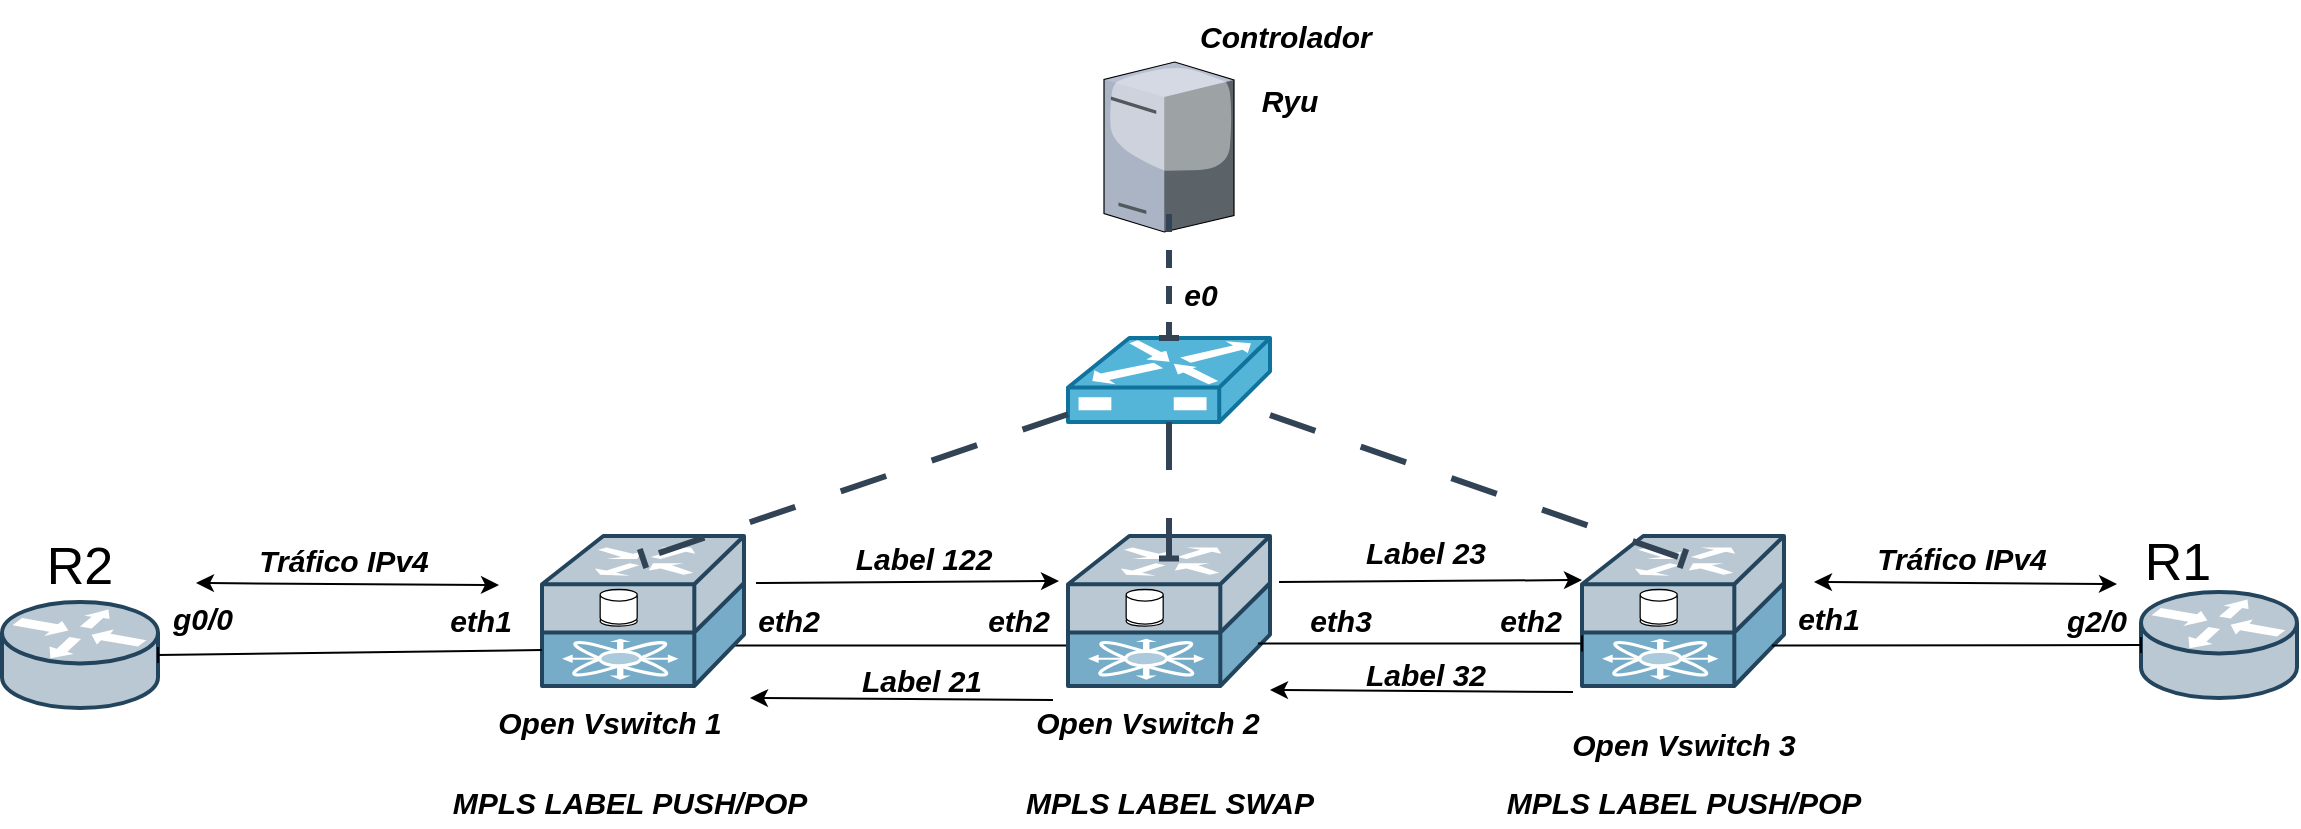 <mxfile version="24.7.5">
  <diagram name="Página-1" id="s3OMrO0p6jmiYu_DmSFK">
    <mxGraphModel dx="1877" dy="1790" grid="1" gridSize="10" guides="1" tooltips="1" connect="1" arrows="1" fold="1" page="1" pageScale="1" pageWidth="827" pageHeight="1169" math="0" shadow="0">
      <root>
        <mxCell id="0" />
        <mxCell id="1" parent="0" />
        <mxCell id="3uJrxtnBRZQrfx2Aj6_I-8" value="" style="verticalLabelPosition=bottom;aspect=fixed;html=1;verticalAlign=top;strokeColor=none;align=center;outlineConnect=0;shape=mxgraph.citrix.tower_server;rounded=1;" parent="1" vertex="1">
          <mxGeometry x="434" y="-859" width="65" height="85" as="geometry" />
        </mxCell>
        <mxCell id="3uJrxtnBRZQrfx2Aj6_I-30" style="edgeStyle=none;rounded=1;orthogonalLoop=1;jettySize=auto;html=1;exitX=0.85;exitY=0.73;exitDx=0;exitDy=0;exitPerimeter=0;fontFamily=Helvetica;fontSize=12;fontColor=default;entryX=0;entryY=0.73;entryDx=0;entryDy=0;entryPerimeter=0;endArrow=baseDash;endFill=0;" parent="1" source="3uJrxtnBRZQrfx2Aj6_I-17" target="3uJrxtnBRZQrfx2Aj6_I-19" edge="1">
          <mxGeometry relative="1" as="geometry">
            <mxPoint x="410" y="-567" as="targetPoint" />
          </mxGeometry>
        </mxCell>
        <mxCell id="3uJrxtnBRZQrfx2Aj6_I-17" value="" style="shape=mxgraph.cisco.routers.isci_router;sketch=0;html=1;pointerEvents=1;dashed=0;strokeWidth=2;verticalLabelPosition=bottom;verticalAlign=top;align=center;outlineConnect=0;rounded=1;fontFamily=Helvetica;fontSize=12;fillColor=#bac8d3;strokeColor=#23445d;points=[[0,0.5,0,0,0],[0,0.76,0,0,0],[0.16,0.15,0,0,0],[0.5,0.15,0,0,0],[0.5,1,0,0,0],[0.85,0.73,0,0,0],[1,0,0,0,0],[1,0.5,0,0,0]];" parent="1" vertex="1">
          <mxGeometry x="153" y="-622" width="101" height="75" as="geometry" />
        </mxCell>
        <mxCell id="3uJrxtnBRZQrfx2Aj6_I-19" value="" style="shape=mxgraph.cisco.routers.isci_router;sketch=0;html=1;pointerEvents=1;dashed=0;strokeWidth=2;verticalLabelPosition=bottom;verticalAlign=top;align=center;outlineConnect=0;rounded=1;fontFamily=Helvetica;fontSize=12;fillColor=#bac8d3;strokeColor=#23445d;points=[[0,0.5,0,0,0],[0,0.73,0,0,0],[0.16,0.15,0,0,0],[0.5,0.15,0,0,0],[0.5,1,0,0,0],[0.94,0.73,0,0,0],[1,0,0,0,0],[1,0.5,0,0,0]];" parent="1" vertex="1">
          <mxGeometry x="416" y="-622" width="101" height="75" as="geometry" />
        </mxCell>
        <mxCell id="3uJrxtnBRZQrfx2Aj6_I-20" value="" style="shape=mxgraph.cisco.routers.isci_router;sketch=0;html=1;pointerEvents=1;dashed=0;strokeWidth=2;verticalLabelPosition=bottom;verticalAlign=top;align=center;outlineConnect=0;rounded=1;fontFamily=Helvetica;fontSize=12;fillColor=#bac8d3;strokeColor=#23445d;points=[[0,0.5,0,0,0],[0,0.73,0,0,0],[0.16,0.15,0,0,0],[0.5,0.15,0,0,0],[0.5,1,0,0,0],[0.94,0.73,0,0,0],[1,0,0,0,0],[1,0.5,0,0,0]];" parent="1" vertex="1">
          <mxGeometry x="673" y="-622" width="101" height="75" as="geometry" />
        </mxCell>
        <mxCell id="3uJrxtnBRZQrfx2Aj6_I-21" value="" style="shape=mxgraph.cisco.misc.bbsm;sketch=0;html=1;pointerEvents=1;dashed=0;fillColor=#55b5d8;strokeColor=#10739e;strokeWidth=2;verticalLabelPosition=bottom;verticalAlign=top;align=center;outlineConnect=0;rounded=1;fontFamily=Helvetica;fontSize=12;" parent="1" vertex="1">
          <mxGeometry x="416" y="-721" width="101" height="42" as="geometry" />
        </mxCell>
        <mxCell id="3uJrxtnBRZQrfx2Aj6_I-22" style="edgeStyle=none;rounded=1;orthogonalLoop=1;jettySize=auto;html=1;entryX=0.5;entryY=0.15;entryDx=0;entryDy=0;entryPerimeter=0;fontFamily=Helvetica;fontSize=12;fontColor=default;endArrow=baseDash;endFill=0;dashed=1;dashPattern=8 8;fillColor=#647687;strokeColor=#314354;strokeWidth=3;" parent="1" source="3uJrxtnBRZQrfx2Aj6_I-21" target="3uJrxtnBRZQrfx2Aj6_I-17" edge="1">
          <mxGeometry relative="1" as="geometry" />
        </mxCell>
        <mxCell id="3uJrxtnBRZQrfx2Aj6_I-23" style="edgeStyle=none;rounded=1;orthogonalLoop=1;jettySize=auto;html=1;entryX=0.5;entryY=0.15;entryDx=0;entryDy=0;entryPerimeter=0;fontFamily=Helvetica;fontSize=12;fontColor=default;endArrow=baseDash;endFill=0;dashed=1;dashPattern=8 8;strokeWidth=3;fillColor=#647687;strokeColor=#314354;" parent="1" source="3uJrxtnBRZQrfx2Aj6_I-21" target="3uJrxtnBRZQrfx2Aj6_I-19" edge="1">
          <mxGeometry relative="1" as="geometry" />
        </mxCell>
        <mxCell id="3uJrxtnBRZQrfx2Aj6_I-24" style="edgeStyle=none;rounded=1;orthogonalLoop=1;jettySize=auto;html=1;entryX=0.5;entryY=0.15;entryDx=0;entryDy=0;entryPerimeter=0;fontFamily=Helvetica;fontSize=12;fontColor=default;endArrow=baseDash;endFill=0;dashed=1;dashPattern=8 8;strokeWidth=3;fillColor=#647687;strokeColor=#314354;" parent="1" source="3uJrxtnBRZQrfx2Aj6_I-21" target="3uJrxtnBRZQrfx2Aj6_I-20" edge="1">
          <mxGeometry relative="1" as="geometry" />
        </mxCell>
        <mxCell id="3uJrxtnBRZQrfx2Aj6_I-27" style="edgeStyle=none;rounded=1;orthogonalLoop=1;jettySize=auto;html=1;entryX=0.5;entryY=0;entryDx=0;entryDy=0;entryPerimeter=0;fontFamily=Helvetica;fontSize=12;fontColor=default;endArrow=baseDash;endFill=0;dashed=1;strokeWidth=3;fillColor=#647687;strokeColor=#314354;" parent="1" target="3uJrxtnBRZQrfx2Aj6_I-21" edge="1">
          <mxGeometry relative="1" as="geometry">
            <mxPoint x="466.5" y="-783" as="sourcePoint" />
          </mxGeometry>
        </mxCell>
        <mxCell id="3uJrxtnBRZQrfx2Aj6_I-32" style="edgeStyle=none;rounded=1;orthogonalLoop=1;jettySize=auto;html=1;exitX=0.94;exitY=0.73;exitDx=0;exitDy=0;exitPerimeter=0;entryX=0;entryY=0.73;entryDx=0;entryDy=0;entryPerimeter=0;fontFamily=Helvetica;fontSize=12;fontColor=default;endArrow=baseDash;endFill=0;" parent="1" edge="1">
          <mxGeometry relative="1" as="geometry">
            <mxPoint x="510.94" y="-568.25" as="sourcePoint" />
            <mxPoint x="673" y="-568.25" as="targetPoint" />
          </mxGeometry>
        </mxCell>
        <mxCell id="3uJrxtnBRZQrfx2Aj6_I-33" value="" style="shape=mxgraph.cisco.routers.router;sketch=0;html=1;pointerEvents=1;dashed=0;fillColor=#bac8d3;strokeColor=#23445d;strokeWidth=2;verticalLabelPosition=bottom;verticalAlign=top;align=center;outlineConnect=0;rounded=1;fontFamily=Helvetica;fontSize=12;" parent="1" vertex="1">
          <mxGeometry x="-117" y="-589" width="78" height="53" as="geometry" />
        </mxCell>
        <mxCell id="3uJrxtnBRZQrfx2Aj6_I-34" value="" style="shape=mxgraph.cisco.routers.router;sketch=0;html=1;pointerEvents=1;dashed=0;fillColor=#bac8d3;strokeColor=#23445d;strokeWidth=2;verticalLabelPosition=bottom;verticalAlign=top;align=center;outlineConnect=0;rounded=1;fontFamily=Helvetica;fontSize=12;" parent="1" vertex="1">
          <mxGeometry x="952.5" y="-594" width="78" height="53" as="geometry" />
        </mxCell>
        <mxCell id="3uJrxtnBRZQrfx2Aj6_I-35" style="edgeStyle=none;rounded=1;orthogonalLoop=1;jettySize=auto;html=1;exitX=0.94;exitY=0.73;exitDx=0;exitDy=0;exitPerimeter=0;entryX=0;entryY=0.5;entryDx=0;entryDy=0;entryPerimeter=0;fontFamily=Helvetica;fontSize=12;fontColor=default;endArrow=baseDash;endFill=0;" parent="1" source="3uJrxtnBRZQrfx2Aj6_I-20" target="3uJrxtnBRZQrfx2Aj6_I-34" edge="1">
          <mxGeometry relative="1" as="geometry" />
        </mxCell>
        <mxCell id="3uJrxtnBRZQrfx2Aj6_I-36" style="edgeStyle=none;rounded=1;orthogonalLoop=1;jettySize=auto;html=1;exitX=0;exitY=0.76;exitDx=0;exitDy=0;exitPerimeter=0;entryX=1;entryY=0.5;entryDx=0;entryDy=0;entryPerimeter=0;fontFamily=Helvetica;fontSize=12;fontColor=default;endArrow=baseDash;endFill=0;" parent="1" source="3uJrxtnBRZQrfx2Aj6_I-17" target="3uJrxtnBRZQrfx2Aj6_I-33" edge="1">
          <mxGeometry relative="1" as="geometry" />
        </mxCell>
        <mxCell id="3uJrxtnBRZQrfx2Aj6_I-91" value="R1" style="text;html=1;align=center;verticalAlign=middle;whiteSpace=wrap;rounded=0;fontFamily=Helvetica;fontSize=26;fontColor=default;" parent="1" vertex="1">
          <mxGeometry x="941" y="-624" width="60" height="30" as="geometry" />
        </mxCell>
        <mxCell id="3uJrxtnBRZQrfx2Aj6_I-92" value="R2" style="text;html=1;align=center;verticalAlign=middle;whiteSpace=wrap;rounded=0;fontFamily=Helvetica;fontSize=26;fontColor=default;" parent="1" vertex="1">
          <mxGeometry x="-108" y="-622" width="60" height="30" as="geometry" />
        </mxCell>
        <mxCell id="3uJrxtnBRZQrfx2Aj6_I-113" value="&lt;font style=&quot;font-size: 15px;&quot;&gt;&lt;b&gt;&lt;i&gt;Open Vswitch 1&lt;/i&gt;&lt;/b&gt;&lt;/font&gt;" style="text;html=1;align=center;verticalAlign=middle;whiteSpace=wrap;rounded=0;fontFamily=Helvetica;fontSize=26;fontColor=default;" parent="1" vertex="1">
          <mxGeometry x="110" y="-547" width="154" height="30" as="geometry" />
        </mxCell>
        <mxCell id="3uJrxtnBRZQrfx2Aj6_I-114" value="&lt;font style=&quot;font-size: 15px;&quot;&gt;&lt;b&gt;&lt;i&gt;Open Vswitch 2&lt;/i&gt;&lt;/b&gt;&lt;/font&gt;" style="text;html=1;align=center;verticalAlign=middle;whiteSpace=wrap;rounded=0;fontFamily=Helvetica;fontSize=26;fontColor=default;" parent="1" vertex="1">
          <mxGeometry x="378.5" y="-547" width="154" height="30" as="geometry" />
        </mxCell>
        <mxCell id="3uJrxtnBRZQrfx2Aj6_I-115" value="&lt;font style=&quot;font-size: 15px;&quot;&gt;&lt;b&gt;&lt;i&gt;Open Vswitch 3&lt;/i&gt;&lt;/b&gt;&lt;/font&gt;" style="text;html=1;align=center;verticalAlign=middle;whiteSpace=wrap;rounded=0;fontFamily=Helvetica;fontSize=26;fontColor=default;" parent="1" vertex="1">
          <mxGeometry x="646.5" y="-536" width="154" height="30" as="geometry" />
        </mxCell>
        <mxCell id="3uJrxtnBRZQrfx2Aj6_I-116" value="&lt;font style=&quot;font-size: 15px;&quot;&gt;&lt;b&gt;&lt;i&gt;Controlador&amp;nbsp;&lt;br&gt;Ryu&lt;/i&gt;&lt;/b&gt;&lt;/font&gt;" style="text;html=1;align=center;verticalAlign=middle;whiteSpace=wrap;rounded=0;fontFamily=Helvetica;fontSize=26;fontColor=default;" parent="1" vertex="1">
          <mxGeometry x="450" y="-874" width="154" height="30" as="geometry" />
        </mxCell>
        <mxCell id="DbOQhoSgYh9Q3HP2e9NR-5" value="&lt;font style=&quot;font-size: 15px;&quot;&gt;&lt;b&gt;&lt;i&gt;eth1&lt;/i&gt;&lt;/b&gt;&lt;/font&gt;" style="text;html=1;align=center;verticalAlign=middle;whiteSpace=wrap;rounded=0;fontFamily=Helvetica;fontSize=26;fontColor=default;" parent="1" vertex="1">
          <mxGeometry x="100" y="-598.5" width="44.5" height="30" as="geometry" />
        </mxCell>
        <mxCell id="DbOQhoSgYh9Q3HP2e9NR-7" value="&lt;font style=&quot;font-size: 15px;&quot;&gt;&lt;b&gt;&lt;i&gt;eth2&lt;/i&gt;&lt;/b&gt;&lt;/font&gt;" style="text;html=1;align=center;verticalAlign=middle;whiteSpace=wrap;rounded=0;fontFamily=Helvetica;fontSize=26;fontColor=default;" parent="1" vertex="1">
          <mxGeometry x="369" y="-598.5" width="44.5" height="30" as="geometry" />
        </mxCell>
        <mxCell id="DbOQhoSgYh9Q3HP2e9NR-8" value="&lt;font style=&quot;font-size: 15px;&quot;&gt;&lt;b&gt;&lt;i&gt;eth3&lt;/i&gt;&lt;/b&gt;&lt;/font&gt;" style="text;html=1;align=center;verticalAlign=middle;whiteSpace=wrap;rounded=0;fontFamily=Helvetica;fontSize=26;fontColor=default;" parent="1" vertex="1">
          <mxGeometry x="530" y="-598.5" width="44.5" height="30" as="geometry" />
        </mxCell>
        <mxCell id="DbOQhoSgYh9Q3HP2e9NR-9" value="&lt;font style=&quot;font-size: 15px;&quot;&gt;&lt;b&gt;&lt;i&gt;eth2&lt;/i&gt;&lt;/b&gt;&lt;/font&gt;" style="text;html=1;align=center;verticalAlign=middle;whiteSpace=wrap;rounded=0;fontFamily=Helvetica;fontSize=26;fontColor=default;" parent="1" vertex="1">
          <mxGeometry x="624.5" y="-598.5" width="44.5" height="30" as="geometry" />
        </mxCell>
        <mxCell id="DbOQhoSgYh9Q3HP2e9NR-10" value="&lt;font style=&quot;font-size: 15px;&quot;&gt;&lt;b&gt;&lt;i&gt;eth1&lt;/i&gt;&lt;/b&gt;&lt;/font&gt;" style="text;html=1;align=center;verticalAlign=middle;whiteSpace=wrap;rounded=0;fontFamily=Helvetica;fontSize=26;fontColor=default;" parent="1" vertex="1">
          <mxGeometry x="774" y="-599" width="44.5" height="30" as="geometry" />
        </mxCell>
        <mxCell id="DbOQhoSgYh9Q3HP2e9NR-11" value="&lt;font style=&quot;font-size: 15px;&quot;&gt;&lt;b&gt;&lt;i&gt;g0/0&lt;/i&gt;&lt;/b&gt;&lt;/font&gt;" style="text;html=1;align=center;verticalAlign=middle;whiteSpace=wrap;rounded=0;fontFamily=Helvetica;fontSize=26;fontColor=default;" parent="1" vertex="1">
          <mxGeometry x="-39" y="-599" width="44.5" height="30" as="geometry" />
        </mxCell>
        <mxCell id="DbOQhoSgYh9Q3HP2e9NR-12" value="&lt;font style=&quot;font-size: 15px;&quot;&gt;&lt;b&gt;&lt;i&gt;g2/0&lt;/i&gt;&lt;/b&gt;&lt;/font&gt;" style="text;html=1;align=center;verticalAlign=middle;whiteSpace=wrap;rounded=0;fontFamily=Helvetica;fontSize=26;fontColor=default;" parent="1" vertex="1">
          <mxGeometry x="908" y="-598.5" width="44.5" height="30" as="geometry" />
        </mxCell>
        <mxCell id="DbOQhoSgYh9Q3HP2e9NR-15" value="&lt;font style=&quot;font-size: 15px;&quot;&gt;&lt;b&gt;&lt;i&gt;e0&lt;/i&gt;&lt;/b&gt;&lt;/font&gt;" style="text;html=1;align=center;verticalAlign=middle;whiteSpace=wrap;rounded=0;fontFamily=Helvetica;fontSize=26;fontColor=default;" parent="1" vertex="1">
          <mxGeometry x="460" y="-761" width="44.5" height="30" as="geometry" />
        </mxCell>
        <mxCell id="JtoBC5D4yvPTsb6cwFUb-1" value="&lt;font style=&quot;font-size: 15px;&quot;&gt;&lt;b&gt;&lt;i&gt;eth2&lt;/i&gt;&lt;/b&gt;&lt;/font&gt;" style="text;html=1;align=center;verticalAlign=middle;whiteSpace=wrap;rounded=0;fontFamily=Helvetica;fontSize=26;fontColor=default;" vertex="1" parent="1">
          <mxGeometry x="254" y="-598.5" width="44.5" height="30" as="geometry" />
        </mxCell>
        <mxCell id="JtoBC5D4yvPTsb6cwFUb-2" value="" style="endArrow=classic;html=1;rounded=0;" edge="1" parent="1">
          <mxGeometry width="50" height="50" relative="1" as="geometry">
            <mxPoint x="260" y="-598.5" as="sourcePoint" />
            <mxPoint x="411.5" y="-599.5" as="targetPoint" />
          </mxGeometry>
        </mxCell>
        <mxCell id="JtoBC5D4yvPTsb6cwFUb-3" value="" style="endArrow=classic;html=1;rounded=0;" edge="1" parent="1">
          <mxGeometry width="50" height="50" relative="1" as="geometry">
            <mxPoint x="521.5" y="-599" as="sourcePoint" />
            <mxPoint x="673" y="-600" as="targetPoint" />
          </mxGeometry>
        </mxCell>
        <mxCell id="JtoBC5D4yvPTsb6cwFUb-4" value="" style="endArrow=classic;html=1;rounded=0;" edge="1" parent="1">
          <mxGeometry width="50" height="50" relative="1" as="geometry">
            <mxPoint x="408.5" y="-540" as="sourcePoint" />
            <mxPoint x="257" y="-541" as="targetPoint" />
          </mxGeometry>
        </mxCell>
        <mxCell id="JtoBC5D4yvPTsb6cwFUb-5" value="" style="endArrow=classic;html=1;rounded=0;" edge="1" parent="1">
          <mxGeometry width="50" height="50" relative="1" as="geometry">
            <mxPoint x="668.5" y="-544" as="sourcePoint" />
            <mxPoint x="517" y="-545" as="targetPoint" />
          </mxGeometry>
        </mxCell>
        <mxCell id="JtoBC5D4yvPTsb6cwFUb-6" value="&lt;font style=&quot;font-size: 15px;&quot;&gt;&lt;b&gt;&lt;i&gt;Label 122&lt;/i&gt;&lt;/b&gt;&lt;/font&gt;" style="text;html=1;align=center;verticalAlign=middle;whiteSpace=wrap;rounded=0;fontFamily=Helvetica;fontSize=26;fontColor=default;" vertex="1" parent="1">
          <mxGeometry x="298.5" y="-629" width="90" height="30" as="geometry" />
        </mxCell>
        <mxCell id="JtoBC5D4yvPTsb6cwFUb-7" value="&lt;font style=&quot;font-size: 15px;&quot;&gt;&lt;b&gt;&lt;i&gt;Label 23&lt;/i&gt;&lt;/b&gt;&lt;/font&gt;" style="text;html=1;align=center;verticalAlign=middle;whiteSpace=wrap;rounded=0;fontFamily=Helvetica;fontSize=26;fontColor=default;" vertex="1" parent="1">
          <mxGeometry x="550" y="-632" width="90" height="30" as="geometry" />
        </mxCell>
        <mxCell id="JtoBC5D4yvPTsb6cwFUb-8" value="&lt;font style=&quot;font-size: 15px;&quot;&gt;&lt;b&gt;&lt;i&gt;Label 21&lt;/i&gt;&lt;/b&gt;&lt;/font&gt;" style="text;html=1;align=center;verticalAlign=middle;whiteSpace=wrap;rounded=0;fontFamily=Helvetica;fontSize=26;fontColor=default;" vertex="1" parent="1">
          <mxGeometry x="297.5" y="-568" width="90" height="30" as="geometry" />
        </mxCell>
        <mxCell id="JtoBC5D4yvPTsb6cwFUb-11" value="&lt;font style=&quot;font-size: 15px;&quot;&gt;&lt;b&gt;&lt;i&gt;Label 32&lt;/i&gt;&lt;/b&gt;&lt;/font&gt;" style="text;html=1;align=center;verticalAlign=middle;whiteSpace=wrap;rounded=0;fontFamily=Helvetica;fontSize=26;fontColor=default;" vertex="1" parent="1">
          <mxGeometry x="550" y="-571" width="90" height="30" as="geometry" />
        </mxCell>
        <mxCell id="JtoBC5D4yvPTsb6cwFUb-13" value="&lt;font style=&quot;font-size: 15px;&quot;&gt;&lt;b&gt;&lt;i&gt;MPLS LABEL PUSH/POP&lt;/i&gt;&lt;/b&gt;&lt;/font&gt;" style="text;html=1;align=center;verticalAlign=middle;whiteSpace=wrap;rounded=0;fontFamily=Helvetica;fontSize=26;fontColor=default;" vertex="1" parent="1">
          <mxGeometry x="107" y="-507" width="180" height="30" as="geometry" />
        </mxCell>
        <mxCell id="JtoBC5D4yvPTsb6cwFUb-14" value="&lt;font style=&quot;font-size: 15px;&quot;&gt;&lt;b&gt;&lt;i&gt;MPLS LABEL SWAP&lt;/i&gt;&lt;/b&gt;&lt;/font&gt;" style="text;html=1;align=center;verticalAlign=middle;whiteSpace=wrap;rounded=0;fontFamily=Helvetica;fontSize=26;fontColor=default;" vertex="1" parent="1">
          <mxGeometry x="376.5" y="-507" width="180" height="30" as="geometry" />
        </mxCell>
        <mxCell id="JtoBC5D4yvPTsb6cwFUb-15" value="&lt;font style=&quot;font-size: 15px;&quot;&gt;&lt;b&gt;&lt;i&gt;MPLS LABEL PUSH/POP&lt;/i&gt;&lt;/b&gt;&lt;/font&gt;" style="text;html=1;align=center;verticalAlign=middle;whiteSpace=wrap;rounded=0;fontFamily=Helvetica;fontSize=26;fontColor=default;" vertex="1" parent="1">
          <mxGeometry x="633.5" y="-507" width="180" height="30" as="geometry" />
        </mxCell>
        <mxCell id="JtoBC5D4yvPTsb6cwFUb-16" value="" style="endArrow=classic;html=1;rounded=0;endFill=1;startArrow=classic;startFill=1;" edge="1" parent="1">
          <mxGeometry width="50" height="50" relative="1" as="geometry">
            <mxPoint x="131.5" y="-597.5" as="sourcePoint" />
            <mxPoint x="-20" y="-598.5" as="targetPoint" />
          </mxGeometry>
        </mxCell>
        <mxCell id="JtoBC5D4yvPTsb6cwFUb-17" value="&lt;font style=&quot;font-size: 15px;&quot;&gt;&lt;b&gt;&lt;i&gt;Tráfico IPv4&lt;/i&gt;&lt;/b&gt;&lt;/font&gt;" style="text;html=1;align=center;verticalAlign=middle;whiteSpace=wrap;rounded=0;fontFamily=Helvetica;fontSize=26;fontColor=default;" vertex="1" parent="1">
          <mxGeometry x="8.5" y="-628.5" width="90" height="30" as="geometry" />
        </mxCell>
        <mxCell id="JtoBC5D4yvPTsb6cwFUb-20" value="" style="endArrow=classic;html=1;rounded=0;endFill=1;startArrow=classic;startFill=1;" edge="1" parent="1">
          <mxGeometry width="50" height="50" relative="1" as="geometry">
            <mxPoint x="940.5" y="-598" as="sourcePoint" />
            <mxPoint x="789" y="-599" as="targetPoint" />
          </mxGeometry>
        </mxCell>
        <mxCell id="JtoBC5D4yvPTsb6cwFUb-21" value="&lt;font style=&quot;font-size: 15px;&quot;&gt;&lt;b&gt;&lt;i&gt;Tráfico IPv4&lt;/i&gt;&lt;/b&gt;&lt;/font&gt;" style="text;html=1;align=center;verticalAlign=middle;whiteSpace=wrap;rounded=0;fontFamily=Helvetica;fontSize=26;fontColor=default;" vertex="1" parent="1">
          <mxGeometry x="817.5" y="-629" width="90" height="30" as="geometry" />
        </mxCell>
      </root>
    </mxGraphModel>
  </diagram>
</mxfile>
